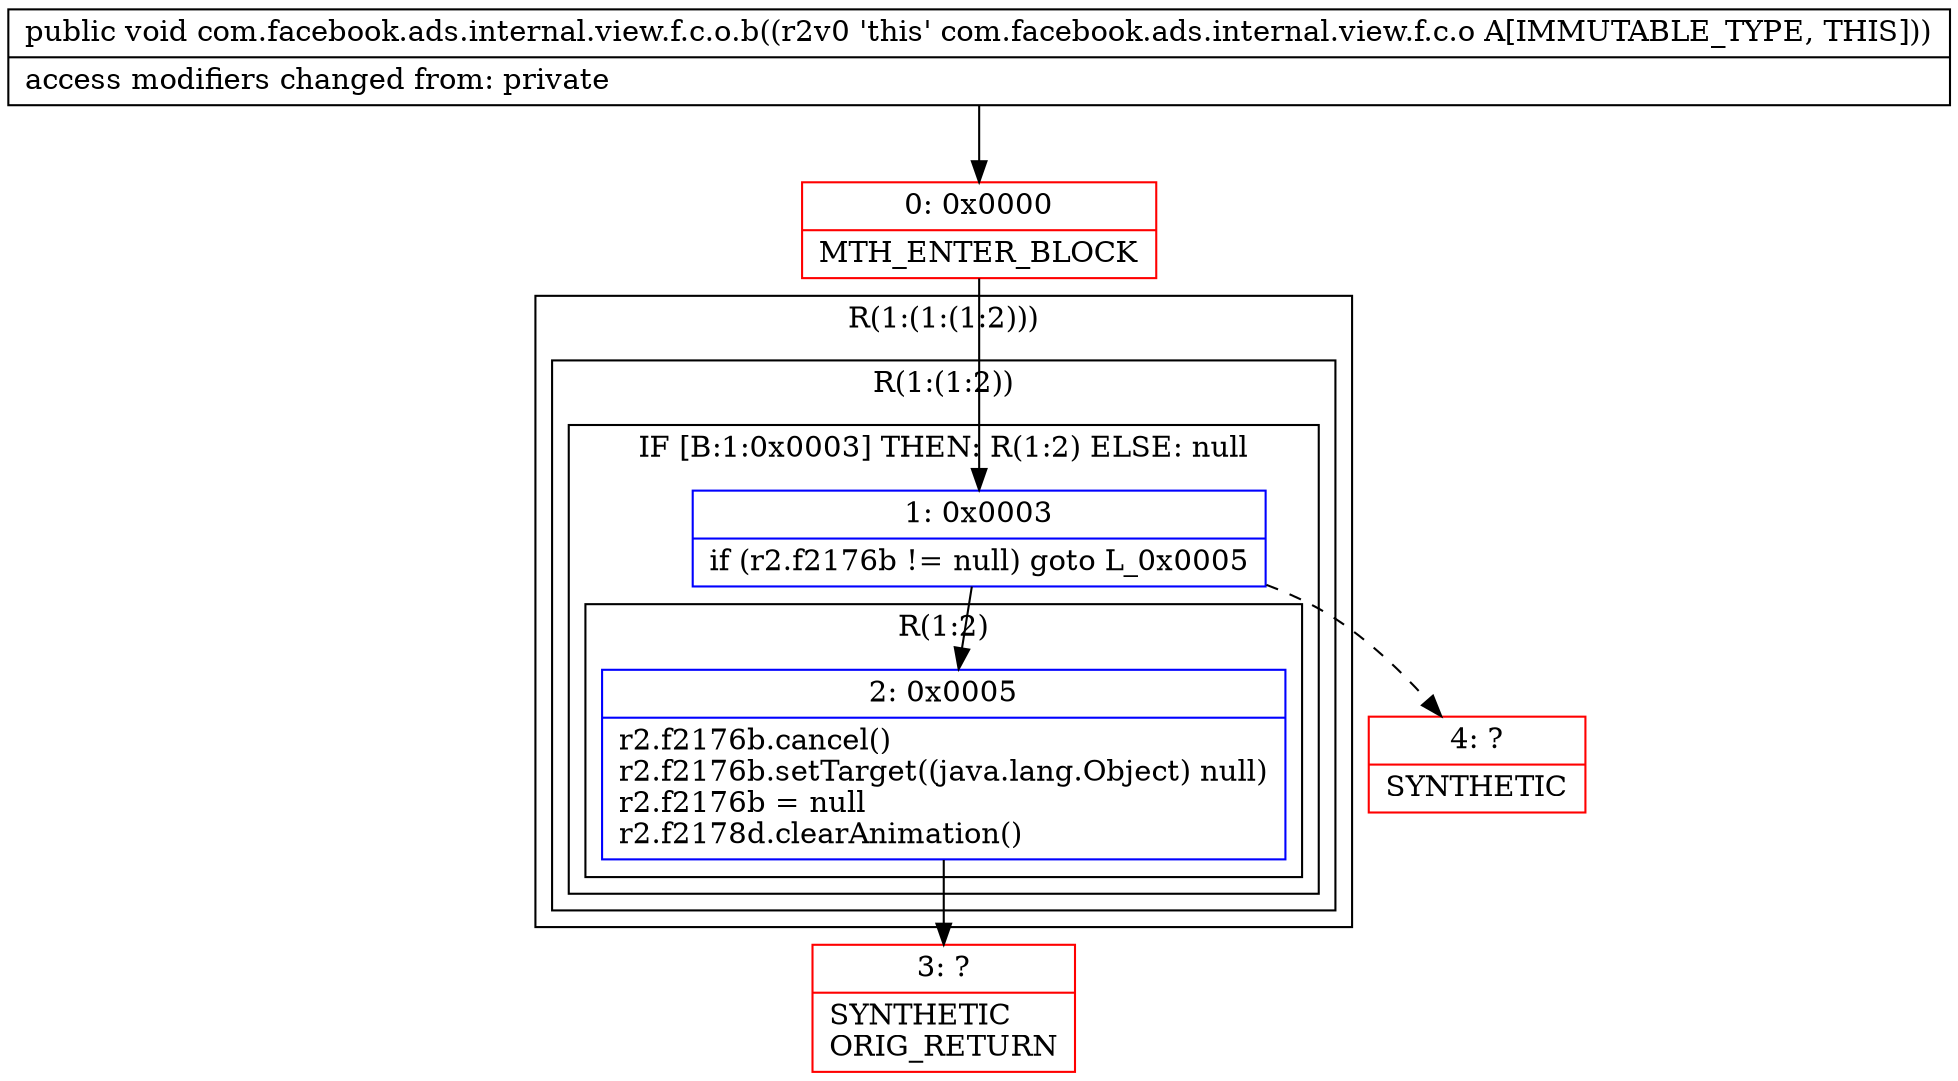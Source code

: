digraph "CFG forcom.facebook.ads.internal.view.f.c.o.b()V" {
subgraph cluster_Region_1463830745 {
label = "R(1:(1:(1:2)))";
node [shape=record,color=blue];
subgraph cluster_Region_290945471 {
label = "R(1:(1:2))";
node [shape=record,color=blue];
subgraph cluster_IfRegion_1927557579 {
label = "IF [B:1:0x0003] THEN: R(1:2) ELSE: null";
node [shape=record,color=blue];
Node_1 [shape=record,label="{1\:\ 0x0003|if (r2.f2176b != null) goto L_0x0005\l}"];
subgraph cluster_Region_1190788173 {
label = "R(1:2)";
node [shape=record,color=blue];
Node_2 [shape=record,label="{2\:\ 0x0005|r2.f2176b.cancel()\lr2.f2176b.setTarget((java.lang.Object) null)\lr2.f2176b = null\lr2.f2178d.clearAnimation()\l}"];
}
}
}
}
Node_0 [shape=record,color=red,label="{0\:\ 0x0000|MTH_ENTER_BLOCK\l}"];
Node_3 [shape=record,color=red,label="{3\:\ ?|SYNTHETIC\lORIG_RETURN\l}"];
Node_4 [shape=record,color=red,label="{4\:\ ?|SYNTHETIC\l}"];
MethodNode[shape=record,label="{public void com.facebook.ads.internal.view.f.c.o.b((r2v0 'this' com.facebook.ads.internal.view.f.c.o A[IMMUTABLE_TYPE, THIS]))  | access modifiers changed from: private\l}"];
MethodNode -> Node_0;
Node_1 -> Node_2;
Node_1 -> Node_4[style=dashed];
Node_2 -> Node_3;
Node_0 -> Node_1;
}

